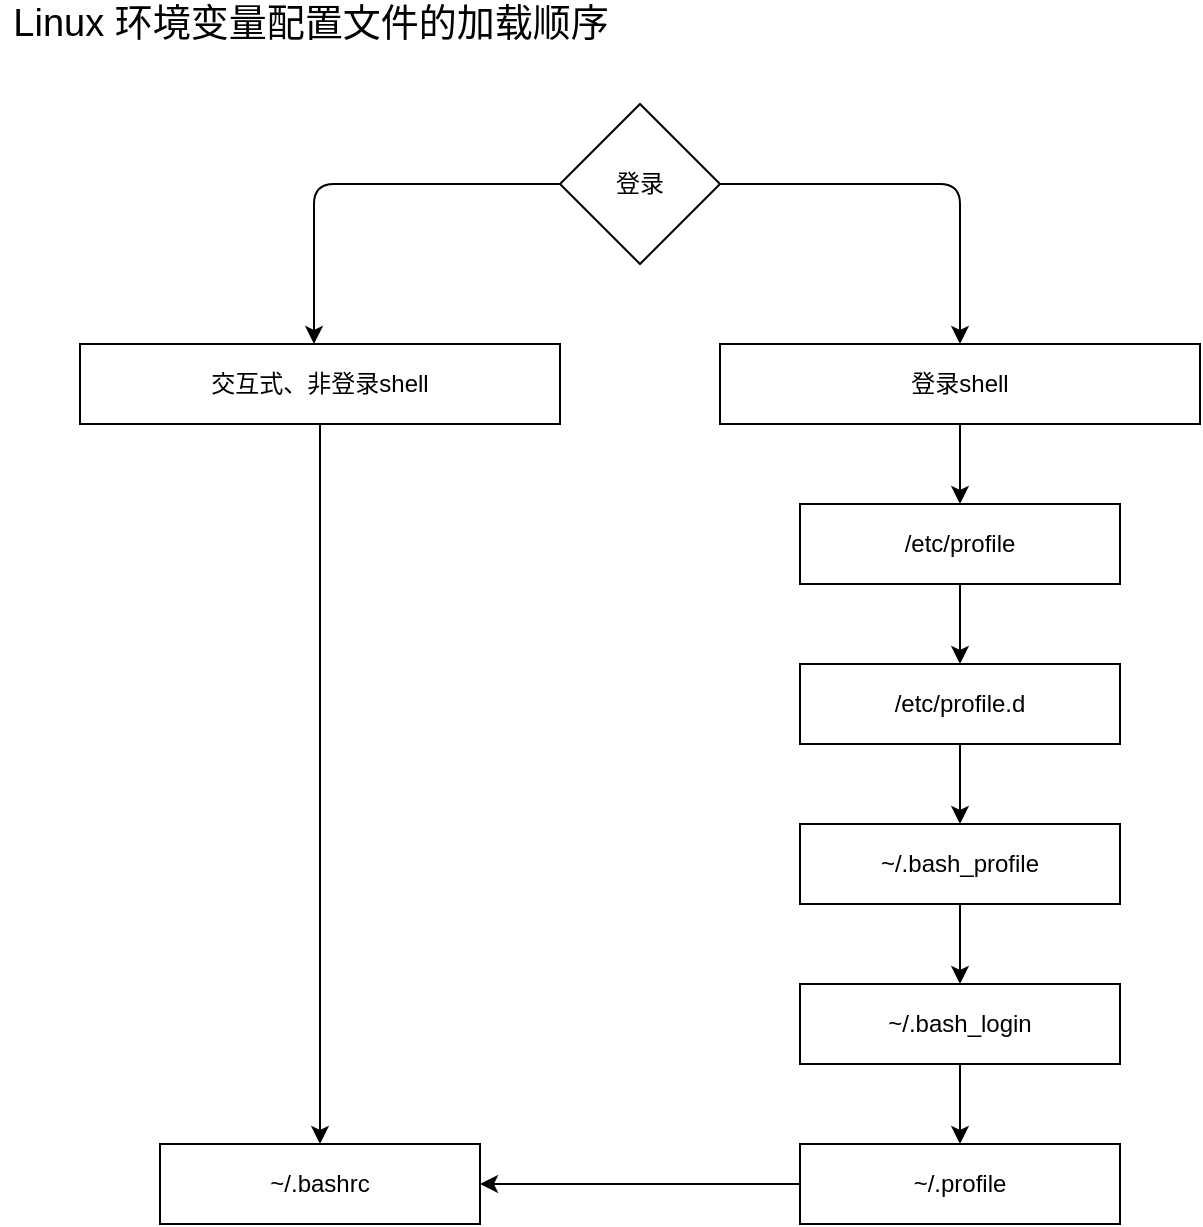 <mxfile version="14.6.9" type="github">
  <diagram id="dPScNW-UIiB4ZUtxpsmn" name="第 1 页">
    <mxGraphModel dx="876" dy="880" grid="1" gridSize="10" guides="1" tooltips="1" connect="1" arrows="1" fold="1" page="1" pageScale="1" pageWidth="827" pageHeight="1169" math="0" shadow="0">
      <root>
        <mxCell id="0" />
        <mxCell id="1" parent="0" />
        <mxCell id="dpWHIGdJJ9qzUJyivSo7-1" value="登录" style="rhombus;whiteSpace=wrap;html=1;" vertex="1" parent="1">
          <mxGeometry x="280" y="80" width="80" height="80" as="geometry" />
        </mxCell>
        <mxCell id="dpWHIGdJJ9qzUJyivSo7-20" style="edgeStyle=orthogonalEdgeStyle;rounded=0;orthogonalLoop=1;jettySize=auto;html=1;" edge="1" parent="1" source="dpWHIGdJJ9qzUJyivSo7-3" target="dpWHIGdJJ9qzUJyivSo7-18">
          <mxGeometry relative="1" as="geometry" />
        </mxCell>
        <mxCell id="dpWHIGdJJ9qzUJyivSo7-3" value="交互式、非登录shell" style="rounded=0;whiteSpace=wrap;html=1;" vertex="1" parent="1">
          <mxGeometry x="40" y="200" width="240" height="40" as="geometry" />
        </mxCell>
        <mxCell id="dpWHIGdJJ9qzUJyivSo7-5" value="" style="endArrow=classic;html=1;exitX=1;exitY=0.5;exitDx=0;exitDy=0;" edge="1" parent="1" source="dpWHIGdJJ9qzUJyivSo7-1">
          <mxGeometry width="50" height="50" relative="1" as="geometry">
            <mxPoint x="290" y="130" as="sourcePoint" />
            <mxPoint x="480" y="200" as="targetPoint" />
            <Array as="points">
              <mxPoint x="480" y="120" />
            </Array>
          </mxGeometry>
        </mxCell>
        <mxCell id="dpWHIGdJJ9qzUJyivSo7-9" value="" style="edgeStyle=orthogonalEdgeStyle;rounded=0;orthogonalLoop=1;jettySize=auto;html=1;" edge="1" parent="1" source="dpWHIGdJJ9qzUJyivSo7-6" target="dpWHIGdJJ9qzUJyivSo7-8">
          <mxGeometry relative="1" as="geometry" />
        </mxCell>
        <mxCell id="dpWHIGdJJ9qzUJyivSo7-6" value="登录shell" style="rounded=0;whiteSpace=wrap;html=1;" vertex="1" parent="1">
          <mxGeometry x="360" y="200" width="240" height="40" as="geometry" />
        </mxCell>
        <mxCell id="dpWHIGdJJ9qzUJyivSo7-7" value="" style="endArrow=classic;html=1;exitX=0;exitY=0.5;exitDx=0;exitDy=0;" edge="1" parent="1" source="dpWHIGdJJ9qzUJyivSo7-1">
          <mxGeometry width="50" height="50" relative="1" as="geometry">
            <mxPoint x="390" y="470" as="sourcePoint" />
            <mxPoint x="157" y="200" as="targetPoint" />
            <Array as="points">
              <mxPoint x="157" y="120" />
            </Array>
          </mxGeometry>
        </mxCell>
        <mxCell id="dpWHIGdJJ9qzUJyivSo7-11" value="" style="edgeStyle=orthogonalEdgeStyle;rounded=0;orthogonalLoop=1;jettySize=auto;html=1;" edge="1" parent="1" source="dpWHIGdJJ9qzUJyivSo7-8" target="dpWHIGdJJ9qzUJyivSo7-10">
          <mxGeometry relative="1" as="geometry" />
        </mxCell>
        <mxCell id="dpWHIGdJJ9qzUJyivSo7-8" value="/etc/profile" style="whiteSpace=wrap;html=1;rounded=0;" vertex="1" parent="1">
          <mxGeometry x="400" y="280" width="160" height="40" as="geometry" />
        </mxCell>
        <mxCell id="dpWHIGdJJ9qzUJyivSo7-13" value="" style="edgeStyle=orthogonalEdgeStyle;rounded=0;orthogonalLoop=1;jettySize=auto;html=1;" edge="1" parent="1" source="dpWHIGdJJ9qzUJyivSo7-10" target="dpWHIGdJJ9qzUJyivSo7-12">
          <mxGeometry relative="1" as="geometry" />
        </mxCell>
        <mxCell id="dpWHIGdJJ9qzUJyivSo7-10" value="/etc/profile.d" style="whiteSpace=wrap;html=1;rounded=0;" vertex="1" parent="1">
          <mxGeometry x="400" y="360" width="160" height="40" as="geometry" />
        </mxCell>
        <mxCell id="dpWHIGdJJ9qzUJyivSo7-15" value="" style="edgeStyle=orthogonalEdgeStyle;rounded=0;orthogonalLoop=1;jettySize=auto;html=1;" edge="1" parent="1" source="dpWHIGdJJ9qzUJyivSo7-12" target="dpWHIGdJJ9qzUJyivSo7-14">
          <mxGeometry relative="1" as="geometry" />
        </mxCell>
        <mxCell id="dpWHIGdJJ9qzUJyivSo7-12" value="~/.bash_profile" style="whiteSpace=wrap;html=1;rounded=0;" vertex="1" parent="1">
          <mxGeometry x="400" y="440" width="160" height="40" as="geometry" />
        </mxCell>
        <mxCell id="dpWHIGdJJ9qzUJyivSo7-17" value="" style="edgeStyle=orthogonalEdgeStyle;rounded=0;orthogonalLoop=1;jettySize=auto;html=1;" edge="1" parent="1" source="dpWHIGdJJ9qzUJyivSo7-14" target="dpWHIGdJJ9qzUJyivSo7-16">
          <mxGeometry relative="1" as="geometry" />
        </mxCell>
        <mxCell id="dpWHIGdJJ9qzUJyivSo7-14" value="~/.bash_login" style="whiteSpace=wrap;html=1;rounded=0;" vertex="1" parent="1">
          <mxGeometry x="400" y="520" width="160" height="40" as="geometry" />
        </mxCell>
        <mxCell id="dpWHIGdJJ9qzUJyivSo7-19" value="" style="edgeStyle=orthogonalEdgeStyle;rounded=0;orthogonalLoop=1;jettySize=auto;html=1;" edge="1" parent="1" source="dpWHIGdJJ9qzUJyivSo7-16" target="dpWHIGdJJ9qzUJyivSo7-18">
          <mxGeometry relative="1" as="geometry" />
        </mxCell>
        <mxCell id="dpWHIGdJJ9qzUJyivSo7-16" value="~/.profile" style="whiteSpace=wrap;html=1;rounded=0;" vertex="1" parent="1">
          <mxGeometry x="400" y="600" width="160" height="40" as="geometry" />
        </mxCell>
        <mxCell id="dpWHIGdJJ9qzUJyivSo7-18" value="~/.bashrc" style="whiteSpace=wrap;html=1;rounded=0;" vertex="1" parent="1">
          <mxGeometry x="80" y="600" width="160" height="40" as="geometry" />
        </mxCell>
        <mxCell id="dpWHIGdJJ9qzUJyivSo7-21" value="&lt;font style=&quot;font-size: 19px&quot;&gt;Linux 环境变量配置文件的加载顺序&lt;/font&gt;" style="text;html=1;align=center;verticalAlign=middle;resizable=0;points=[];autosize=1;strokeColor=none;" vertex="1" parent="1">
          <mxGeometry y="30" width="310" height="20" as="geometry" />
        </mxCell>
      </root>
    </mxGraphModel>
  </diagram>
</mxfile>
